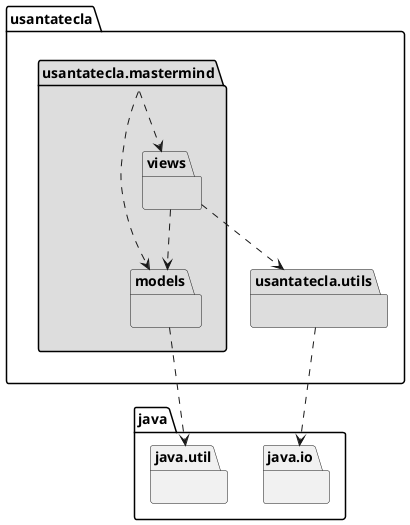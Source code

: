 @startuml arquitectura
package usantatecla.mastermind #DDDDDD { }
usantatecla.mastermind .down.> usantatecla.mastermind.views
usantatecla.mastermind .down.> usantatecla.mastermind.models

package usantatecla.mastermind.models #DDDDDD { }
package java.util{ }
usantatecla.mastermind.models .down.> java.util

package usantatecla.utils #DDDDDD { }
package java.io{ }
usantatecla.utils .down.> java.io

package usantatecla.mastermind.views #DDDDDD { }
usantatecla.mastermind.views .down.> usantatecla.mastermind.models
usantatecla.mastermind.views .down.> usantatecla.utils
@enduml
